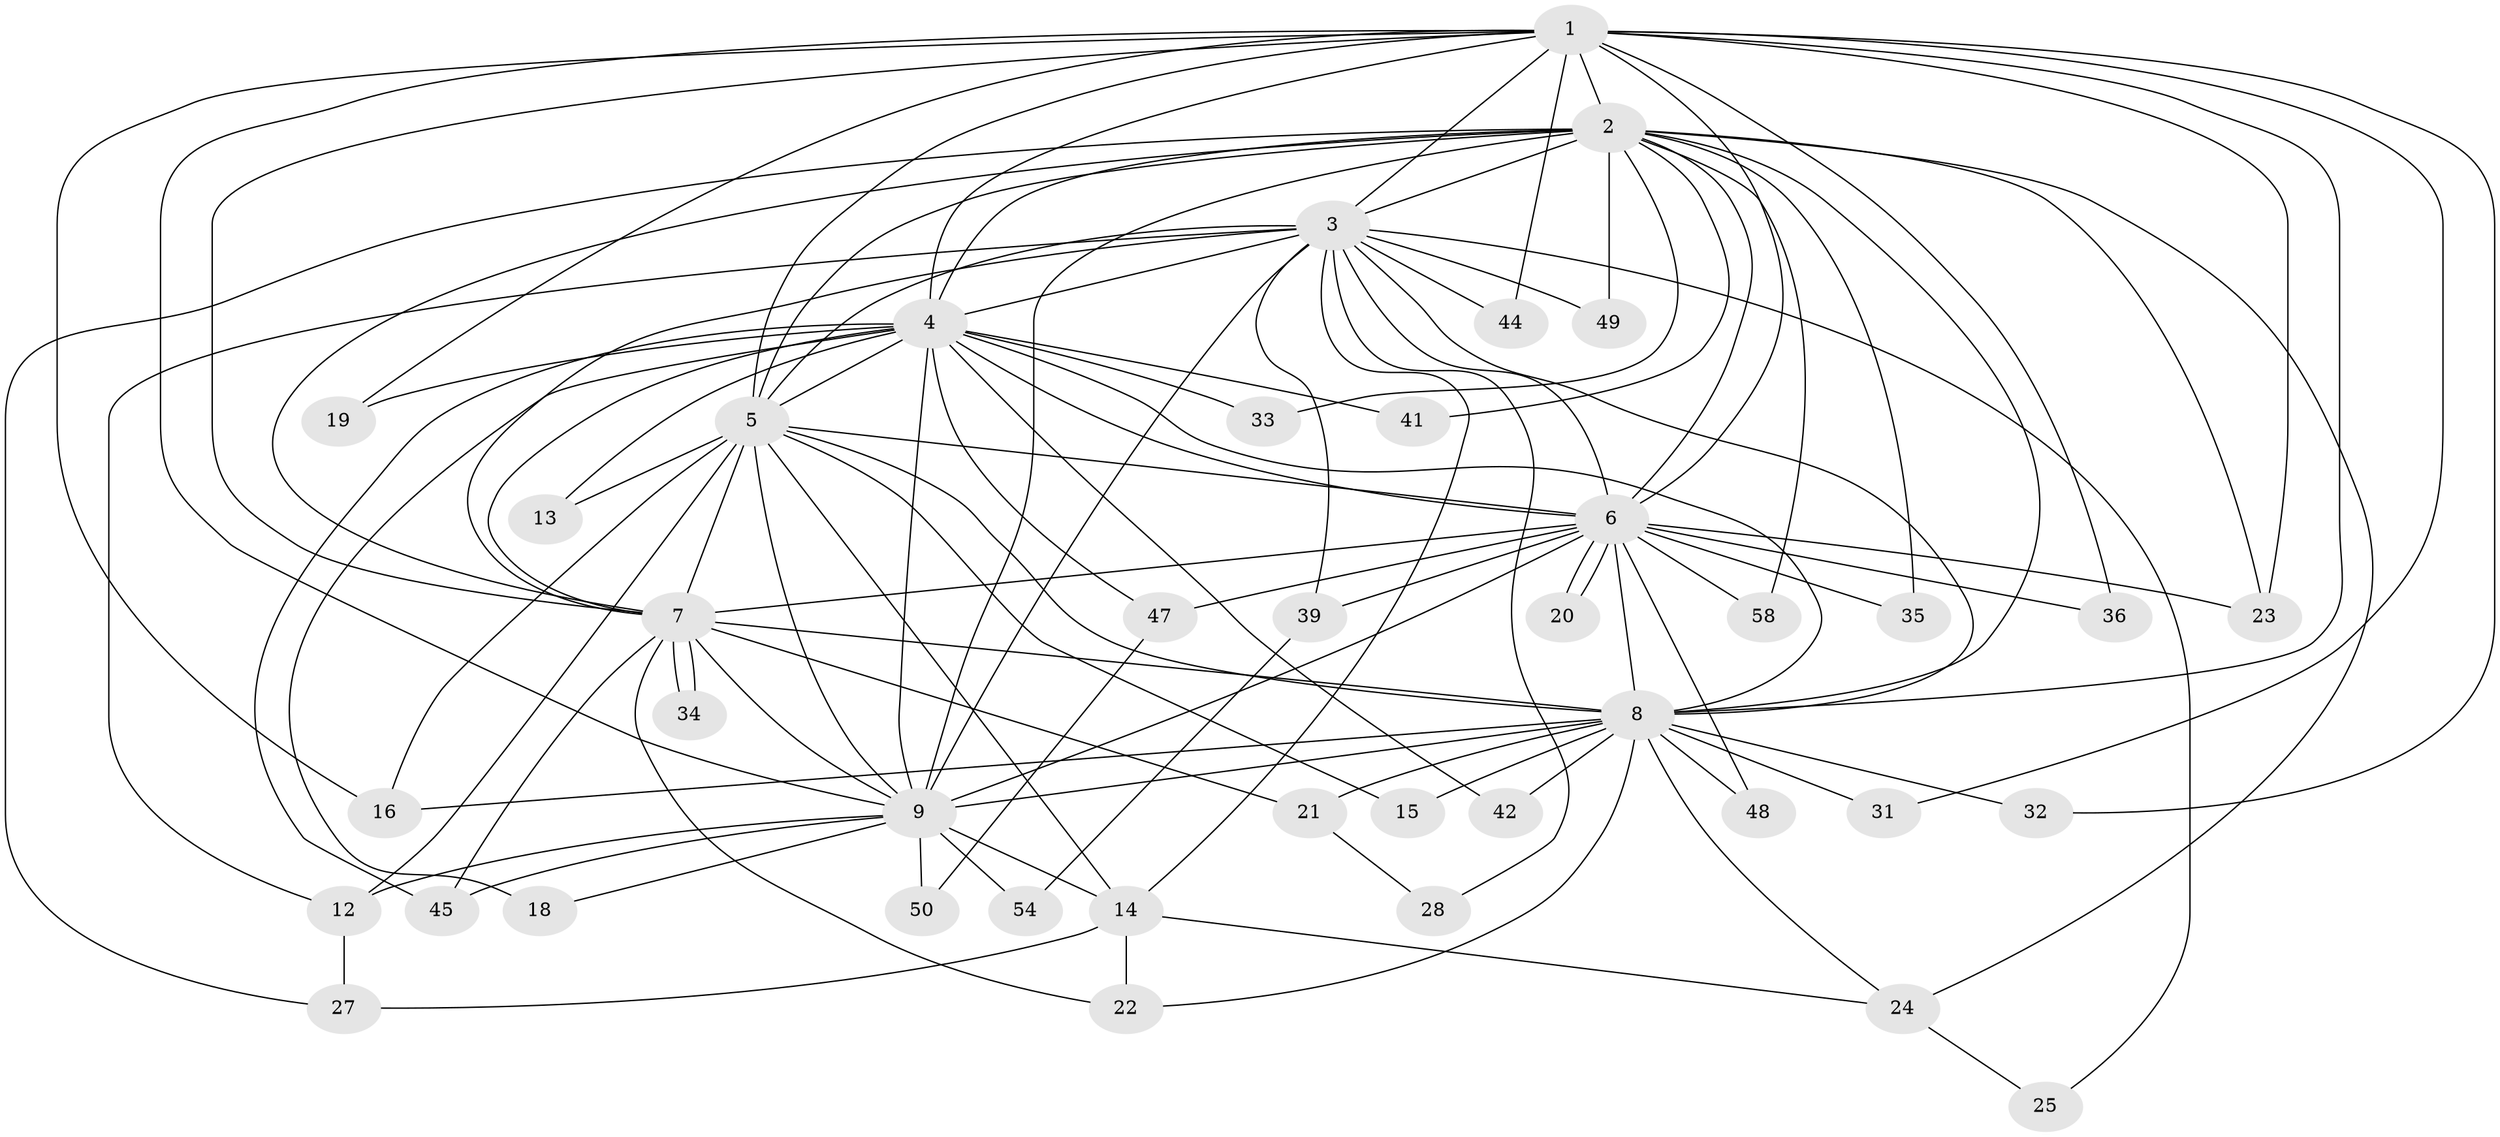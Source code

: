 // original degree distribution, {18: 0.05172413793103448, 19: 0.034482758620689655, 15: 0.034482758620689655, 16: 0.034482758620689655, 13: 0.017241379310344827, 3: 0.20689655172413793, 4: 0.034482758620689655, 5: 0.017241379310344827, 2: 0.5689655172413793}
// Generated by graph-tools (version 1.1) at 2025/41/03/06/25 10:41:38]
// undirected, 41 vertices, 108 edges
graph export_dot {
graph [start="1"]
  node [color=gray90,style=filled];
  1 [super="+26"];
  2 [super="+46"];
  3 [super="+53"];
  4 [super="+17"];
  5 [super="+52"];
  6 [super="+30"];
  7 [super="+51"];
  8 [super="+10"];
  9 [super="+11"];
  12 [super="+43"];
  13 [super="+29"];
  14 [super="+37"];
  15;
  16 [super="+40"];
  18;
  19;
  20;
  21;
  22 [super="+56"];
  23;
  24 [super="+38"];
  25;
  27 [super="+55"];
  28;
  31;
  32;
  33;
  34;
  35;
  36;
  39;
  41;
  42;
  44;
  45 [super="+57"];
  47;
  48;
  49;
  50;
  54;
  58;
  1 -- 2 [weight=2];
  1 -- 3;
  1 -- 4;
  1 -- 5;
  1 -- 6;
  1 -- 7 [weight=2];
  1 -- 8 [weight=2];
  1 -- 9;
  1 -- 16;
  1 -- 19;
  1 -- 23;
  1 -- 31;
  1 -- 32;
  1 -- 36;
  1 -- 44;
  2 -- 3;
  2 -- 4;
  2 -- 5 [weight=2];
  2 -- 6;
  2 -- 7;
  2 -- 8 [weight=2];
  2 -- 9;
  2 -- 23;
  2 -- 27;
  2 -- 33;
  2 -- 35;
  2 -- 41;
  2 -- 49;
  2 -- 58;
  2 -- 24;
  3 -- 4;
  3 -- 5;
  3 -- 6;
  3 -- 7 [weight=2];
  3 -- 8 [weight=3];
  3 -- 9 [weight=2];
  3 -- 12;
  3 -- 25;
  3 -- 28;
  3 -- 39;
  3 -- 44;
  3 -- 49;
  3 -- 14;
  4 -- 5;
  4 -- 6;
  4 -- 7;
  4 -- 8 [weight=2];
  4 -- 9 [weight=2];
  4 -- 13 [weight=2];
  4 -- 18;
  4 -- 19;
  4 -- 33;
  4 -- 41;
  4 -- 42;
  4 -- 47;
  4 -- 45;
  5 -- 6;
  5 -- 7;
  5 -- 8 [weight=2];
  5 -- 9;
  5 -- 13;
  5 -- 14;
  5 -- 15;
  5 -- 12;
  5 -- 16;
  6 -- 7;
  6 -- 8 [weight=2];
  6 -- 9;
  6 -- 20;
  6 -- 20;
  6 -- 35;
  6 -- 36;
  6 -- 39;
  6 -- 47;
  6 -- 48;
  6 -- 58;
  6 -- 23;
  7 -- 8 [weight=2];
  7 -- 9;
  7 -- 21;
  7 -- 22;
  7 -- 34;
  7 -- 34;
  7 -- 45;
  8 -- 9 [weight=2];
  8 -- 15;
  8 -- 31;
  8 -- 32;
  8 -- 42;
  8 -- 48;
  8 -- 16;
  8 -- 21;
  8 -- 22;
  8 -- 24;
  9 -- 12;
  9 -- 14;
  9 -- 18;
  9 -- 50;
  9 -- 54;
  9 -- 45;
  12 -- 27;
  14 -- 24;
  14 -- 27;
  14 -- 22;
  21 -- 28;
  24 -- 25;
  39 -- 54;
  47 -- 50;
}

